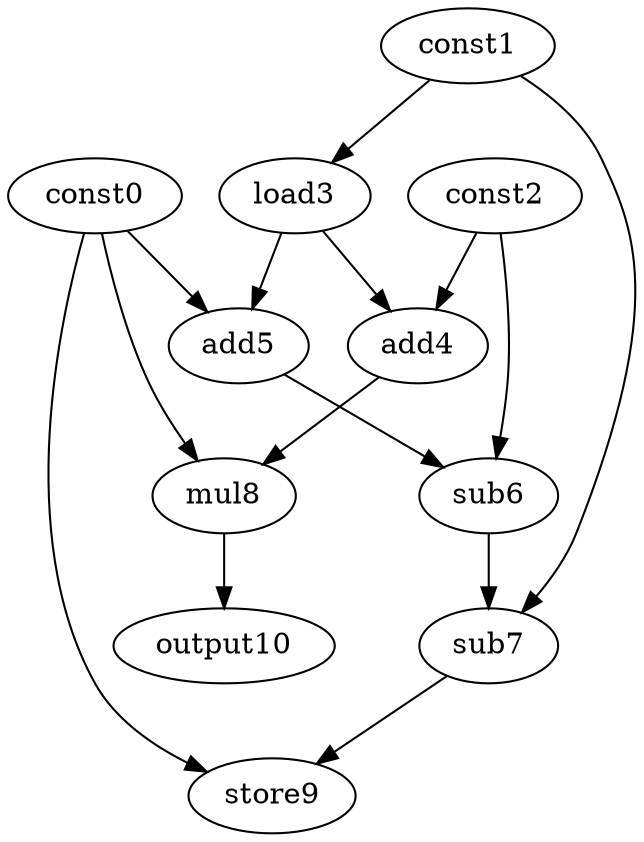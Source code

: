 digraph G { 
const0[opcode=const]; 
const1[opcode=const]; 
const2[opcode=const]; 
load3[opcode=load]; 
add4[opcode=add]; 
add5[opcode=add]; 
sub6[opcode=sub]; 
sub7[opcode=sub]; 
mul8[opcode=mul]; 
store9[opcode=store]; 
output10[opcode=output]; 
const1->load3[operand=0];
const2->add4[operand=0];
load3->add4[operand=1];
const0->add5[operand=0];
load3->add5[operand=1];
const2->sub6[operand=0];
add5->sub6[operand=1];
const0->mul8[operand=0];
add4->mul8[operand=1];
const1->sub7[operand=0];
sub6->sub7[operand=1];
mul8->output10[operand=0];
sub7->store9[operand=0];
const0->store9[operand=1];
}
